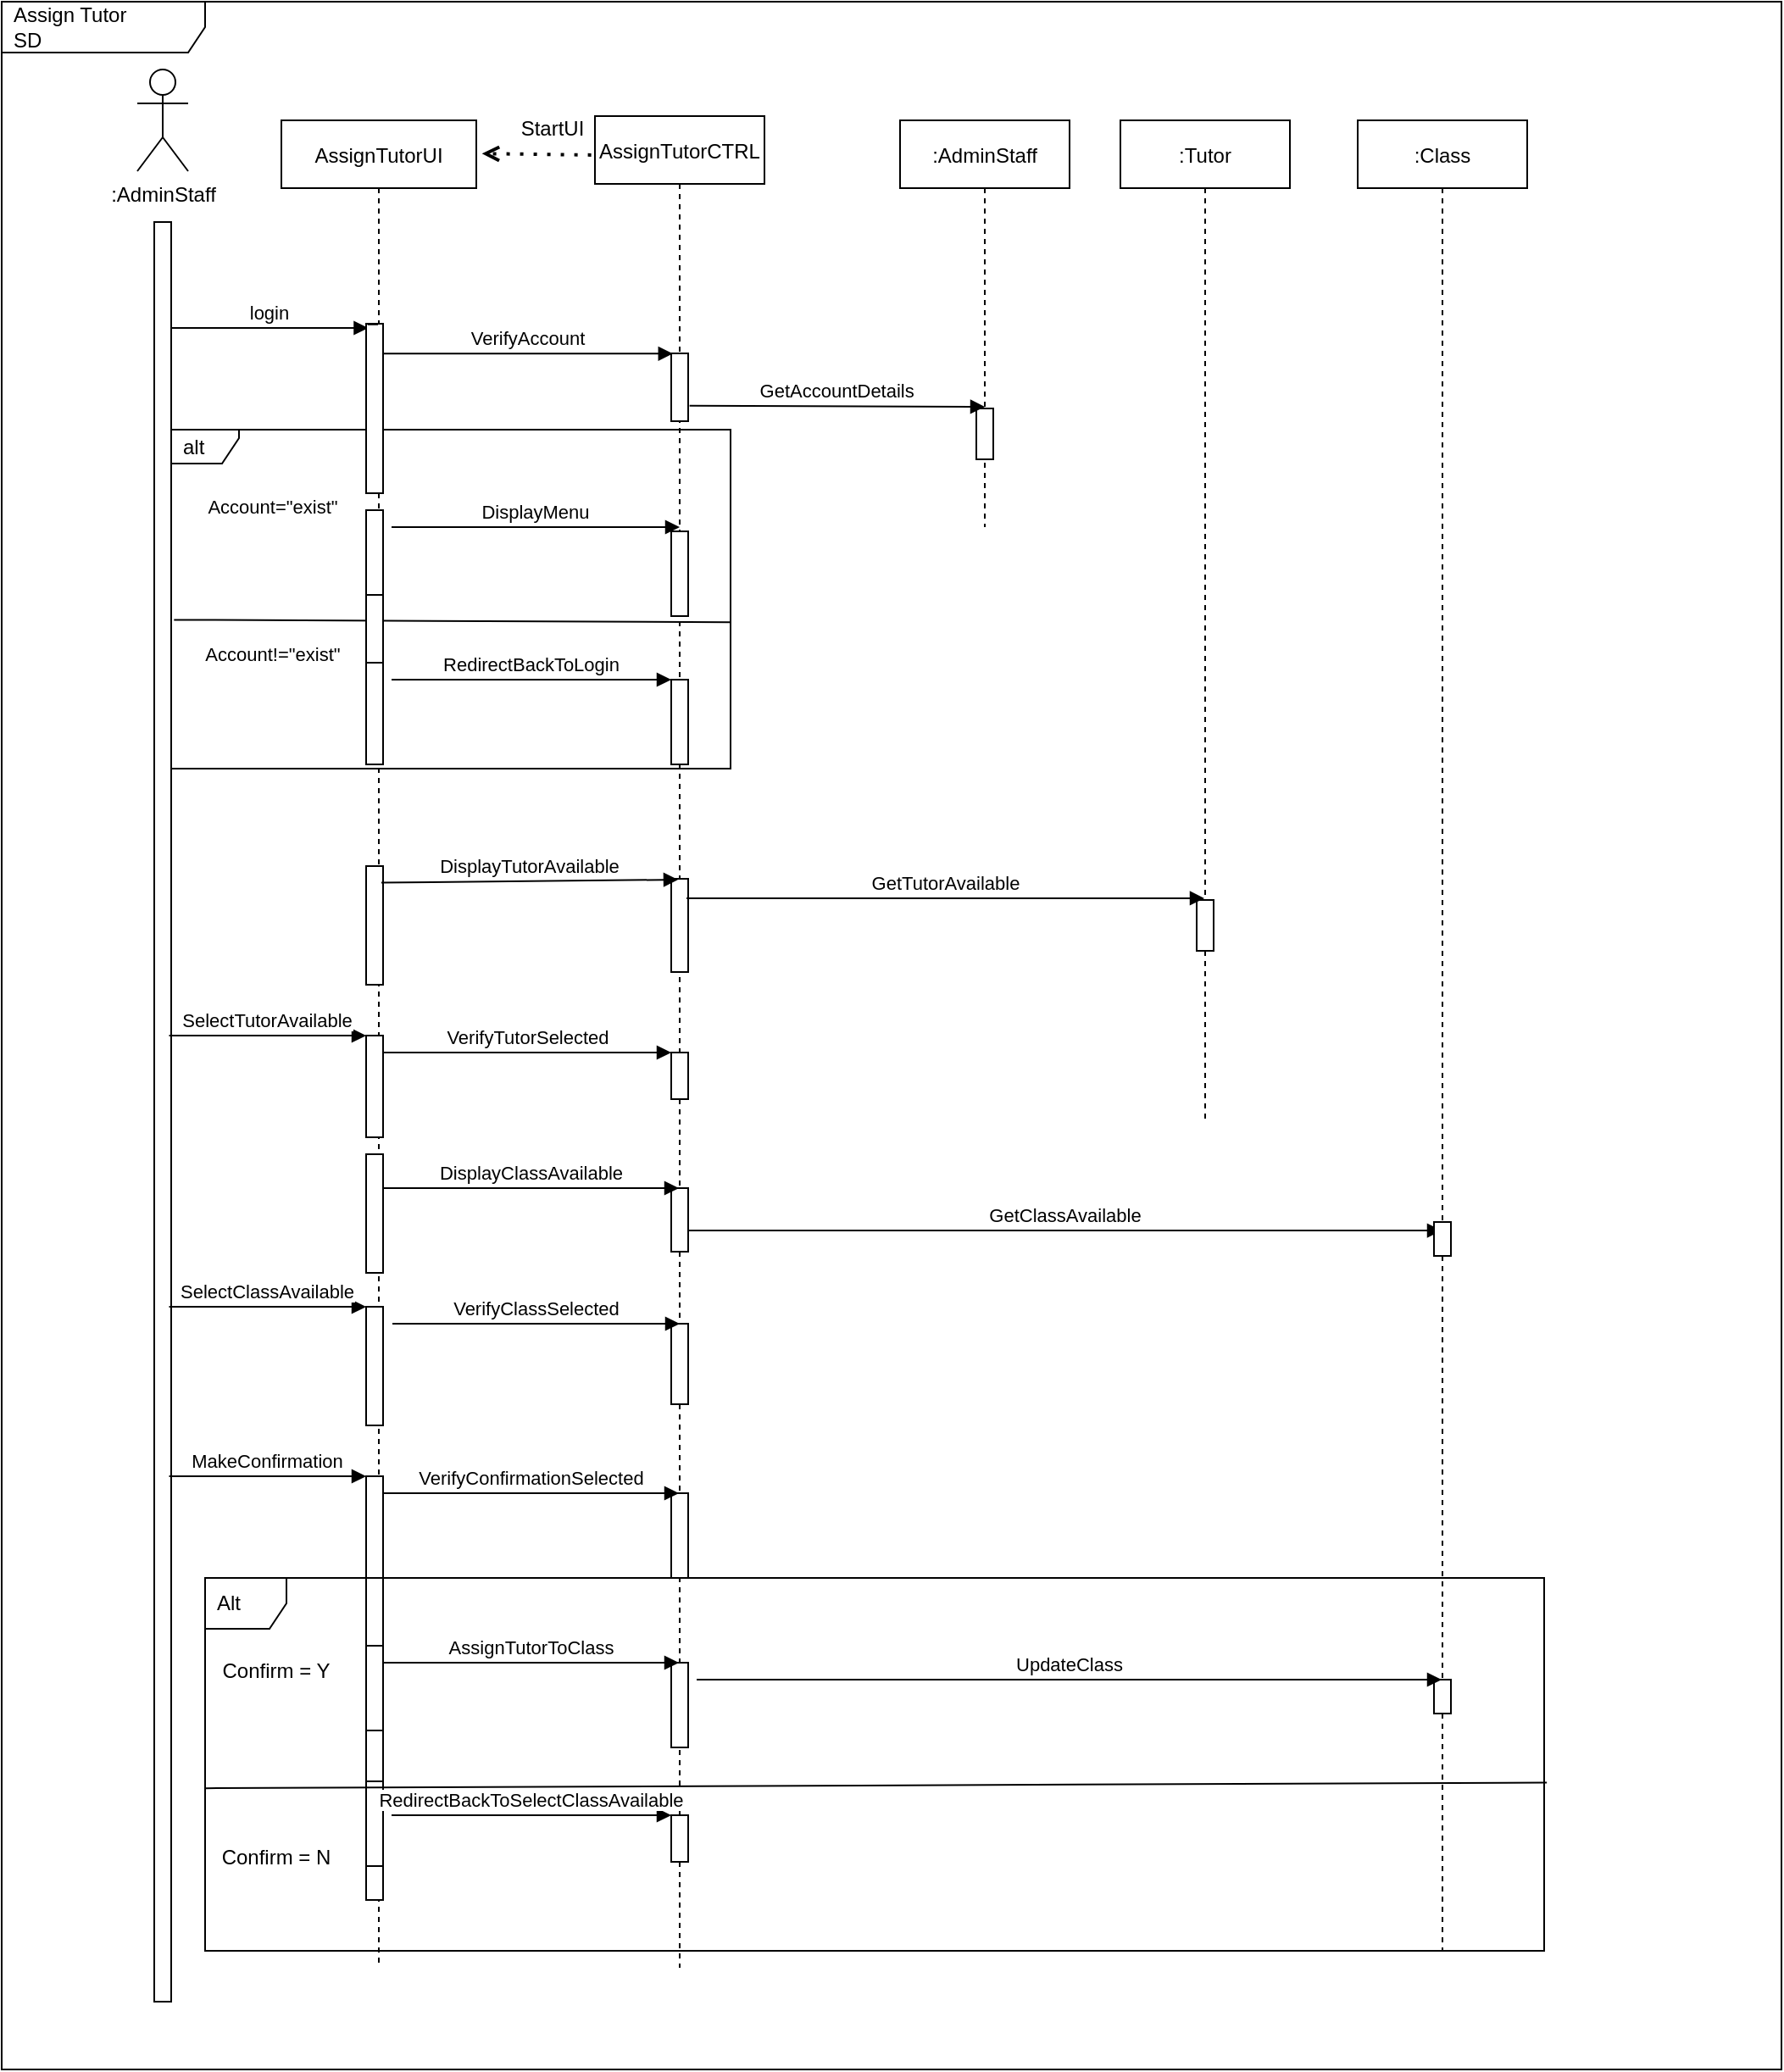 <mxfile version="20.2.8" type="github" pages="3">
  <diagram id="kgpKYQtTHZ0yAKxKKP6v" name="SequenceDiagram">
    <mxGraphModel dx="3224" dy="1089" grid="1" gridSize="10" guides="1" tooltips="1" connect="1" arrows="1" fold="1" page="1" pageScale="1" pageWidth="850" pageHeight="1100" math="0" shadow="0">
      <root>
        <mxCell id="0" />
        <mxCell id="1" parent="0" />
        <mxCell id="y0kyjFMHOqx88UKNJPtD-65" value="AssignTutorCTRL" style="shape=umlLifeline;perimeter=lifelinePerimeter;container=1;collapsible=0;recursiveResize=0;rounded=0;shadow=0;strokeWidth=1;" parent="1" vertex="1">
          <mxGeometry x="330" y="237.5" width="100" height="1092.5" as="geometry" />
        </mxCell>
        <mxCell id="y0kyjFMHOqx88UKNJPtD-66" value="" style="points=[];perimeter=orthogonalPerimeter;rounded=0;shadow=0;strokeWidth=1;" parent="y0kyjFMHOqx88UKNJPtD-65" vertex="1">
          <mxGeometry x="45" y="140" width="10" height="40" as="geometry" />
        </mxCell>
        <mxCell id="y0kyjFMHOqx88UKNJPtD-67" value="" style="points=[];perimeter=orthogonalPerimeter;rounded=0;shadow=0;strokeWidth=1;" parent="y0kyjFMHOqx88UKNJPtD-65" vertex="1">
          <mxGeometry x="45" y="245" width="10" height="50" as="geometry" />
        </mxCell>
        <mxCell id="y0kyjFMHOqx88UKNJPtD-68" value="alt" style="shape=umlFrame;whiteSpace=wrap;html=1;width=40;height=20;boundedLbl=1;verticalAlign=middle;align=left;spacingLeft=5;strokeColor=default;gradientColor=none;" parent="y0kyjFMHOqx88UKNJPtD-65" vertex="1">
          <mxGeometry x="-250" y="185" width="330" height="200" as="geometry" />
        </mxCell>
        <mxCell id="y0kyjFMHOqx88UKNJPtD-69" value="" style="endArrow=none;html=1;rounded=0;entryX=1;entryY=0.568;entryDx=0;entryDy=0;entryPerimeter=0;exitX=0.005;exitY=0.561;exitDx=0;exitDy=0;exitPerimeter=0;" parent="y0kyjFMHOqx88UKNJPtD-65" source="y0kyjFMHOqx88UKNJPtD-68" target="y0kyjFMHOqx88UKNJPtD-68" edge="1">
          <mxGeometry width="50" height="50" relative="1" as="geometry">
            <mxPoint x="185" y="205" as="sourcePoint" />
            <mxPoint x="235" y="155" as="targetPoint" />
          </mxGeometry>
        </mxCell>
        <mxCell id="y0kyjFMHOqx88UKNJPtD-70" value="" style="points=[];perimeter=orthogonalPerimeter;rounded=0;shadow=0;strokeWidth=1;" parent="y0kyjFMHOqx88UKNJPtD-65" vertex="1">
          <mxGeometry x="45" y="450" width="10" height="55" as="geometry" />
        </mxCell>
        <mxCell id="y0kyjFMHOqx88UKNJPtD-71" value="&lt;span style=&quot;font-size: 11px; background-color: rgb(255, 255, 255);&quot;&gt;Account!=&quot;exist&quot;&lt;/span&gt;" style="text;html=1;strokeColor=none;fillColor=none;align=center;verticalAlign=middle;whiteSpace=wrap;rounded=0;" parent="y0kyjFMHOqx88UKNJPtD-65" vertex="1">
          <mxGeometry x="-220" y="302.5" width="60" height="30" as="geometry" />
        </mxCell>
        <mxCell id="y0kyjFMHOqx88UKNJPtD-72" value="" style="points=[];perimeter=orthogonalPerimeter;rounded=0;shadow=0;strokeWidth=1;" parent="y0kyjFMHOqx88UKNJPtD-65" vertex="1">
          <mxGeometry x="45" y="332.5" width="10" height="50" as="geometry" />
        </mxCell>
        <mxCell id="y0kyjFMHOqx88UKNJPtD-73" value="" style="points=[];perimeter=orthogonalPerimeter;rounded=0;shadow=0;strokeWidth=1;" parent="y0kyjFMHOqx88UKNJPtD-65" vertex="1">
          <mxGeometry x="45" y="632.5" width="10" height="37.5" as="geometry" />
        </mxCell>
        <mxCell id="y0kyjFMHOqx88UKNJPtD-74" value="" style="points=[];perimeter=orthogonalPerimeter;rounded=0;shadow=0;strokeWidth=1;" parent="y0kyjFMHOqx88UKNJPtD-65" vertex="1">
          <mxGeometry x="45" y="812.5" width="10" height="50" as="geometry" />
        </mxCell>
        <mxCell id="y0kyjFMHOqx88UKNJPtD-75" value="" style="points=[];perimeter=orthogonalPerimeter;rounded=0;shadow=0;strokeWidth=1;" parent="y0kyjFMHOqx88UKNJPtD-65" vertex="1">
          <mxGeometry x="45" y="912.5" width="10" height="50" as="geometry" />
        </mxCell>
        <mxCell id="y0kyjFMHOqx88UKNJPtD-76" value="" style="points=[];perimeter=orthogonalPerimeter;rounded=0;shadow=0;strokeWidth=1;" parent="y0kyjFMHOqx88UKNJPtD-65" vertex="1">
          <mxGeometry x="45" y="1002.5" width="10" height="27.5" as="geometry" />
        </mxCell>
        <mxCell id="y0kyjFMHOqx88UKNJPtD-77" value="" style="points=[];perimeter=orthogonalPerimeter;rounded=0;shadow=0;strokeWidth=1;" parent="y0kyjFMHOqx88UKNJPtD-65" vertex="1">
          <mxGeometry x="45" y="712.5" width="10" height="47.5" as="geometry" />
        </mxCell>
        <mxCell id="y0kyjFMHOqx88UKNJPtD-78" value="VerifyClassSelected" style="verticalAlign=bottom;endArrow=block;shadow=0;strokeWidth=1;" parent="y0kyjFMHOqx88UKNJPtD-65" edge="1">
          <mxGeometry relative="1" as="geometry">
            <mxPoint x="-119.5" y="712.5" as="sourcePoint" />
            <mxPoint x="50" y="712.5" as="targetPoint" />
          </mxGeometry>
        </mxCell>
        <mxCell id="y0kyjFMHOqx88UKNJPtD-79" value="VerifyTutorSelected" style="verticalAlign=bottom;endArrow=block;shadow=0;strokeWidth=1;" parent="y0kyjFMHOqx88UKNJPtD-65" edge="1">
          <mxGeometry relative="1" as="geometry">
            <mxPoint x="-124.5" y="552.5" as="sourcePoint" />
            <mxPoint x="45" y="552.5" as="targetPoint" />
          </mxGeometry>
        </mxCell>
        <mxCell id="y0kyjFMHOqx88UKNJPtD-80" value="" style="points=[];perimeter=orthogonalPerimeter;rounded=0;shadow=0;strokeWidth=1;" parent="y0kyjFMHOqx88UKNJPtD-65" vertex="1">
          <mxGeometry x="45" y="552.5" width="10" height="27.5" as="geometry" />
        </mxCell>
        <mxCell id="y0kyjFMHOqx88UKNJPtD-81" value=":AdminStaff" style="shape=umlActor;verticalLabelPosition=bottom;verticalAlign=top;html=1;strokeColor=default;gradientColor=none;" parent="1" vertex="1">
          <mxGeometry x="60" y="210" width="30" height="60" as="geometry" />
        </mxCell>
        <mxCell id="y0kyjFMHOqx88UKNJPtD-82" value="" style="points=[];perimeter=orthogonalPerimeter;rounded=0;shadow=0;strokeWidth=1;" parent="1" vertex="1">
          <mxGeometry x="70" y="300" width="10" height="1050" as="geometry" />
        </mxCell>
        <mxCell id="y0kyjFMHOqx88UKNJPtD-83" value="login" style="verticalAlign=bottom;endArrow=block;shadow=0;strokeWidth=1;entryX=0.124;entryY=0.025;entryDx=0;entryDy=0;entryPerimeter=0;" parent="1" source="y0kyjFMHOqx88UKNJPtD-82" target="y0kyjFMHOqx88UKNJPtD-103" edge="1">
          <mxGeometry relative="1" as="geometry">
            <mxPoint x="70" y="310.0" as="sourcePoint" />
            <mxPoint x="170" y="340" as="targetPoint" />
          </mxGeometry>
        </mxCell>
        <mxCell id="y0kyjFMHOqx88UKNJPtD-84" value="AssignTutorUI" style="shape=umlLifeline;perimeter=lifelinePerimeter;container=1;collapsible=0;recursiveResize=0;rounded=0;shadow=0;strokeWidth=1;" parent="1" vertex="1">
          <mxGeometry x="145" y="240" width="115" height="1090" as="geometry" />
        </mxCell>
        <mxCell id="y0kyjFMHOqx88UKNJPtD-86" value="" style="points=[];perimeter=orthogonalPerimeter;rounded=0;shadow=0;strokeWidth=1;" parent="y0kyjFMHOqx88UKNJPtD-84" vertex="1">
          <mxGeometry x="50" y="230" width="10" height="140" as="geometry" />
        </mxCell>
        <mxCell id="y0kyjFMHOqx88UKNJPtD-87" value="" style="points=[];perimeter=orthogonalPerimeter;rounded=0;shadow=0;strokeWidth=1;" parent="y0kyjFMHOqx88UKNJPtD-84" vertex="1">
          <mxGeometry x="50" y="320" width="10" height="60" as="geometry" />
        </mxCell>
        <mxCell id="y0kyjFMHOqx88UKNJPtD-88" value="" style="points=[];perimeter=orthogonalPerimeter;rounded=0;shadow=0;strokeWidth=1;" parent="y0kyjFMHOqx88UKNJPtD-84" vertex="1">
          <mxGeometry x="50" y="230" width="10" height="50" as="geometry" />
        </mxCell>
        <mxCell id="y0kyjFMHOqx88UKNJPtD-89" value="" style="points=[];perimeter=orthogonalPerimeter;rounded=0;shadow=0;strokeWidth=1;" parent="y0kyjFMHOqx88UKNJPtD-84" vertex="1">
          <mxGeometry x="50" y="440" width="10" height="70" as="geometry" />
        </mxCell>
        <mxCell id="y0kyjFMHOqx88UKNJPtD-90" value="" style="points=[];perimeter=orthogonalPerimeter;rounded=0;shadow=0;strokeWidth=1;" parent="y0kyjFMHOqx88UKNJPtD-84" vertex="1">
          <mxGeometry x="50" y="610" width="10" height="70" as="geometry" />
        </mxCell>
        <mxCell id="y0kyjFMHOqx88UKNJPtD-92" value="SelectTutorAvailable" style="verticalAlign=bottom;endArrow=block;shadow=0;strokeWidth=1;entryX=0.124;entryY=0.025;entryDx=0;entryDy=0;entryPerimeter=0;" parent="y0kyjFMHOqx88UKNJPtD-84" edge="1">
          <mxGeometry relative="1" as="geometry">
            <mxPoint x="-66.24" y="540" as="sourcePoint" />
            <mxPoint x="50" y="540" as="targetPoint" />
          </mxGeometry>
        </mxCell>
        <mxCell id="y0kyjFMHOqx88UKNJPtD-93" value="" style="points=[];perimeter=orthogonalPerimeter;rounded=0;shadow=0;strokeWidth=1;" parent="y0kyjFMHOqx88UKNJPtD-84" vertex="1">
          <mxGeometry x="50" y="540" width="10" height="60" as="geometry" />
        </mxCell>
        <mxCell id="y0kyjFMHOqx88UKNJPtD-94" value="SelectClassAvailable" style="verticalAlign=bottom;endArrow=block;shadow=0;strokeWidth=1;entryX=0.124;entryY=0.025;entryDx=0;entryDy=0;entryPerimeter=0;" parent="y0kyjFMHOqx88UKNJPtD-84" edge="1">
          <mxGeometry relative="1" as="geometry">
            <mxPoint x="-66.24" y="700" as="sourcePoint" />
            <mxPoint x="50" y="700" as="targetPoint" />
          </mxGeometry>
        </mxCell>
        <mxCell id="y0kyjFMHOqx88UKNJPtD-95" value="MakeConfirmation" style="verticalAlign=bottom;endArrow=block;shadow=0;strokeWidth=1;entryX=0.124;entryY=0.025;entryDx=0;entryDy=0;entryPerimeter=0;" parent="y0kyjFMHOqx88UKNJPtD-84" edge="1">
          <mxGeometry relative="1" as="geometry">
            <mxPoint x="-66.24" y="800" as="sourcePoint" />
            <mxPoint x="50" y="800" as="targetPoint" />
          </mxGeometry>
        </mxCell>
        <mxCell id="y0kyjFMHOqx88UKNJPtD-96" value="" style="points=[];perimeter=orthogonalPerimeter;rounded=0;shadow=0;strokeWidth=1;" parent="y0kyjFMHOqx88UKNJPtD-84" vertex="1">
          <mxGeometry x="50" y="800" width="10" height="250" as="geometry" />
        </mxCell>
        <mxCell id="y0kyjFMHOqx88UKNJPtD-97" value="" style="points=[];perimeter=orthogonalPerimeter;rounded=0;shadow=0;strokeWidth=1;" parent="y0kyjFMHOqx88UKNJPtD-84" vertex="1">
          <mxGeometry x="50" y="980" width="10" height="50" as="geometry" />
        </mxCell>
        <mxCell id="y0kyjFMHOqx88UKNJPtD-98" value="" style="points=[];perimeter=orthogonalPerimeter;rounded=0;shadow=0;strokeWidth=1;" parent="y0kyjFMHOqx88UKNJPtD-84" vertex="1">
          <mxGeometry x="50" y="900" width="10" height="50" as="geometry" />
        </mxCell>
        <mxCell id="y0kyjFMHOqx88UKNJPtD-99" value="Confirm = N" style="text;html=1;strokeColor=none;fillColor=none;align=center;verticalAlign=middle;whiteSpace=wrap;rounded=0;" parent="y0kyjFMHOqx88UKNJPtD-84" vertex="1">
          <mxGeometry x="-42.62" y="1010" width="80" height="30" as="geometry" />
        </mxCell>
        <mxCell id="y0kyjFMHOqx88UKNJPtD-102" value="VerifyAccount" style="verticalAlign=bottom;endArrow=block;shadow=0;strokeWidth=1;entryX=0.09;entryY=0.004;entryDx=0;entryDy=0;entryPerimeter=0;startArrow=none;" parent="1" source="y0kyjFMHOqx88UKNJPtD-103" target="y0kyjFMHOqx88UKNJPtD-66" edge="1">
          <mxGeometry relative="1" as="geometry">
            <mxPoint x="286.3" y="360" as="sourcePoint" />
            <mxPoint x="410" y="360" as="targetPoint" />
          </mxGeometry>
        </mxCell>
        <mxCell id="y0kyjFMHOqx88UKNJPtD-103" value="" style="points=[];perimeter=orthogonalPerimeter;rounded=0;shadow=0;strokeWidth=1;" parent="1" vertex="1">
          <mxGeometry x="195" y="360" width="10" height="100" as="geometry" />
        </mxCell>
        <mxCell id="y0kyjFMHOqx88UKNJPtD-104" value="" style="verticalAlign=bottom;endArrow=none;shadow=0;strokeWidth=1;entryX=0.09;entryY=0.004;entryDx=0;entryDy=0;entryPerimeter=0;" parent="1" source="y0kyjFMHOqx88UKNJPtD-84" target="y0kyjFMHOqx88UKNJPtD-103" edge="1">
          <mxGeometry relative="1" as="geometry">
            <mxPoint x="199.81" y="380.96" as="sourcePoint" />
            <mxPoint x="325.9" y="380.96" as="targetPoint" />
          </mxGeometry>
        </mxCell>
        <mxCell id="y0kyjFMHOqx88UKNJPtD-105" value="Assign Tutor&lt;br&gt;SD" style="shape=umlFrame;whiteSpace=wrap;html=1;width=120;height=30;boundedLbl=1;verticalAlign=middle;align=left;spacingLeft=5;" parent="1" vertex="1">
          <mxGeometry x="-20" y="170" width="1050" height="1220" as="geometry" />
        </mxCell>
        <mxCell id="y0kyjFMHOqx88UKNJPtD-106" value="" style="endArrow=open;dashed=1;html=1;dashPattern=1 3;strokeWidth=2;rounded=0;endFill=0;exitX=-0.022;exitY=0.021;exitDx=0;exitDy=0;exitPerimeter=0;entryX=1.029;entryY=0.018;entryDx=0;entryDy=0;entryPerimeter=0;" parent="1" source="y0kyjFMHOqx88UKNJPtD-65" target="y0kyjFMHOqx88UKNJPtD-84" edge="1">
          <mxGeometry width="50" height="50" relative="1" as="geometry">
            <mxPoint x="310" y="250" as="sourcePoint" />
            <mxPoint x="360" y="200" as="targetPoint" />
          </mxGeometry>
        </mxCell>
        <mxCell id="y0kyjFMHOqx88UKNJPtD-107" value="StartUI" style="text;html=1;strokeColor=none;fillColor=none;align=center;verticalAlign=middle;whiteSpace=wrap;rounded=0;" parent="1" vertex="1">
          <mxGeometry x="250" y="240" width="110" height="10" as="geometry" />
        </mxCell>
        <mxCell id="y0kyjFMHOqx88UKNJPtD-108" value=":AdminStaff" style="shape=umlLifeline;perimeter=lifelinePerimeter;container=1;collapsible=0;recursiveResize=0;rounded=0;shadow=0;strokeWidth=1;" parent="1" vertex="1">
          <mxGeometry x="510" y="240" width="100" height="240" as="geometry" />
        </mxCell>
        <mxCell id="y0kyjFMHOqx88UKNJPtD-109" value="" style="points=[];perimeter=orthogonalPerimeter;rounded=0;shadow=0;strokeWidth=1;" parent="y0kyjFMHOqx88UKNJPtD-108" vertex="1">
          <mxGeometry x="45" y="170" width="10" height="30" as="geometry" />
        </mxCell>
        <mxCell id="y0kyjFMHOqx88UKNJPtD-110" value="GetAccountDetails" style="verticalAlign=bottom;endArrow=block;shadow=0;strokeWidth=1;startArrow=none;exitX=1.083;exitY=0.771;exitDx=0;exitDy=0;exitPerimeter=0;" parent="y0kyjFMHOqx88UKNJPtD-108" source="y0kyjFMHOqx88UKNJPtD-66" edge="1">
          <mxGeometry relative="1" as="geometry">
            <mxPoint x="-120" y="169" as="sourcePoint" />
            <mxPoint x="50" y="169" as="targetPoint" />
          </mxGeometry>
        </mxCell>
        <mxCell id="y0kyjFMHOqx88UKNJPtD-111" value="DisplayMenu" style="verticalAlign=bottom;endArrow=block;shadow=0;strokeWidth=1;" parent="1" edge="1">
          <mxGeometry relative="1" as="geometry">
            <mxPoint x="210" y="480" as="sourcePoint" />
            <mxPoint x="380" y="480" as="targetPoint" />
          </mxGeometry>
        </mxCell>
        <mxCell id="y0kyjFMHOqx88UKNJPtD-113" value="DisplayTutorAvailable" style="verticalAlign=bottom;endArrow=block;shadow=0;strokeWidth=1;entryX=0.4;entryY=0.009;entryDx=0;entryDy=0;entryPerimeter=0;exitX=0.9;exitY=0.14;exitDx=0;exitDy=0;exitPerimeter=0;" parent="1" source="y0kyjFMHOqx88UKNJPtD-89" target="y0kyjFMHOqx88UKNJPtD-70" edge="1">
          <mxGeometry relative="1" as="geometry">
            <mxPoint x="205.0" y="694.58" as="sourcePoint" />
            <mxPoint x="321.24" y="694.58" as="targetPoint" />
          </mxGeometry>
        </mxCell>
        <mxCell id="y0kyjFMHOqx88UKNJPtD-114" value=":Tutor" style="shape=umlLifeline;perimeter=lifelinePerimeter;container=1;collapsible=0;recursiveResize=0;rounded=0;shadow=0;strokeWidth=1;" parent="1" vertex="1">
          <mxGeometry x="640" y="240" width="100" height="590" as="geometry" />
        </mxCell>
        <mxCell id="y0kyjFMHOqx88UKNJPtD-115" value="" style="points=[];perimeter=orthogonalPerimeter;rounded=0;shadow=0;strokeWidth=1;" parent="y0kyjFMHOqx88UKNJPtD-114" vertex="1">
          <mxGeometry x="45" y="460" width="10" height="30" as="geometry" />
        </mxCell>
        <mxCell id="y0kyjFMHOqx88UKNJPtD-116" value="GetTutorAvailable" style="verticalAlign=bottom;endArrow=block;shadow=0;strokeWidth=1;exitX=0.9;exitY=0.209;exitDx=0;exitDy=0;exitPerimeter=0;" parent="1" source="y0kyjFMHOqx88UKNJPtD-70" target="y0kyjFMHOqx88UKNJPtD-114" edge="1">
          <mxGeometry relative="1" as="geometry">
            <mxPoint x="390" y="700" as="sourcePoint" />
            <mxPoint x="565" y="700.995" as="targetPoint" />
          </mxGeometry>
        </mxCell>
        <mxCell id="y0kyjFMHOqx88UKNJPtD-117" value="DisplayClassAvailable" style="verticalAlign=bottom;endArrow=block;shadow=0;strokeWidth=1;" parent="1" edge="1">
          <mxGeometry relative="1" as="geometry">
            <mxPoint x="205.0" y="870" as="sourcePoint" />
            <mxPoint x="379.5" y="870" as="targetPoint" />
          </mxGeometry>
        </mxCell>
        <mxCell id="y0kyjFMHOqx88UKNJPtD-118" value="GetClassAvailable" style="verticalAlign=bottom;endArrow=block;shadow=0;strokeWidth=1;exitX=1;exitY=0.667;exitDx=0;exitDy=0;exitPerimeter=0;" parent="1" source="y0kyjFMHOqx88UKNJPtD-73" target="y0kyjFMHOqx88UKNJPtD-123" edge="1">
          <mxGeometry relative="1" as="geometry">
            <mxPoint x="390" y="890" as="sourcePoint" />
            <mxPoint x="689.5" y="890" as="targetPoint" />
          </mxGeometry>
        </mxCell>
        <mxCell id="y0kyjFMHOqx88UKNJPtD-119" value="" style="points=[];perimeter=orthogonalPerimeter;rounded=0;shadow=0;strokeWidth=1;" parent="1" vertex="1">
          <mxGeometry x="195" y="940" width="10" height="70" as="geometry" />
        </mxCell>
        <mxCell id="y0kyjFMHOqx88UKNJPtD-120" value="VerifyConfirmationSelected" style="verticalAlign=bottom;endArrow=block;shadow=0;strokeWidth=1;" parent="1" target="y0kyjFMHOqx88UKNJPtD-65" edge="1">
          <mxGeometry relative="1" as="geometry">
            <mxPoint x="205.0" y="1050" as="sourcePoint" />
            <mxPoint x="321.24" y="1050" as="targetPoint" />
          </mxGeometry>
        </mxCell>
        <mxCell id="y0kyjFMHOqx88UKNJPtD-121" value="AssignTutorToClass" style="verticalAlign=bottom;endArrow=block;shadow=0;strokeWidth=1;" parent="1" edge="1">
          <mxGeometry relative="1" as="geometry">
            <mxPoint x="205" y="1150" as="sourcePoint" />
            <mxPoint x="379.5" y="1150" as="targetPoint" />
          </mxGeometry>
        </mxCell>
        <mxCell id="y0kyjFMHOqx88UKNJPtD-122" value="Confirm = Y" style="text;html=1;strokeColor=none;fillColor=none;align=center;verticalAlign=middle;whiteSpace=wrap;rounded=0;" parent="1" vertex="1">
          <mxGeometry x="102.38" y="1140" width="80" height="30" as="geometry" />
        </mxCell>
        <mxCell id="y0kyjFMHOqx88UKNJPtD-123" value=":Class" style="shape=umlLifeline;perimeter=lifelinePerimeter;container=1;collapsible=0;recursiveResize=0;rounded=0;shadow=0;strokeWidth=1;" parent="1" vertex="1">
          <mxGeometry x="780" y="240" width="100" height="1080" as="geometry" />
        </mxCell>
        <mxCell id="y0kyjFMHOqx88UKNJPtD-124" value="" style="points=[];perimeter=orthogonalPerimeter;rounded=0;shadow=0;strokeWidth=1;" parent="y0kyjFMHOqx88UKNJPtD-123" vertex="1">
          <mxGeometry x="45" y="920" width="10" height="20" as="geometry" />
        </mxCell>
        <mxCell id="y0kyjFMHOqx88UKNJPtD-125" value="" style="points=[];perimeter=orthogonalPerimeter;rounded=0;shadow=0;strokeWidth=1;" parent="y0kyjFMHOqx88UKNJPtD-123" vertex="1">
          <mxGeometry x="45" y="650" width="10" height="20" as="geometry" />
        </mxCell>
        <mxCell id="y0kyjFMHOqx88UKNJPtD-126" value="UpdateClass" style="verticalAlign=bottom;endArrow=block;shadow=0;strokeWidth=1;" parent="1" target="y0kyjFMHOqx88UKNJPtD-123" edge="1">
          <mxGeometry relative="1" as="geometry">
            <mxPoint x="390" y="1160" as="sourcePoint" />
            <mxPoint x="689.5" y="1160" as="targetPoint" />
          </mxGeometry>
        </mxCell>
        <mxCell id="y0kyjFMHOqx88UKNJPtD-127" value="RedirectBackToLogin" style="verticalAlign=bottom;endArrow=block;shadow=0;strokeWidth=1;" parent="1" target="y0kyjFMHOqx88UKNJPtD-72" edge="1">
          <mxGeometry relative="1" as="geometry">
            <mxPoint x="210" y="570" as="sourcePoint" />
            <mxPoint x="315" y="571.68" as="targetPoint" />
          </mxGeometry>
        </mxCell>
        <mxCell id="y0kyjFMHOqx88UKNJPtD-128" value="RedirectBackToSelectClassAvailable" style="verticalAlign=bottom;endArrow=block;shadow=0;strokeWidth=1;" parent="1" edge="1">
          <mxGeometry relative="1" as="geometry">
            <mxPoint x="210" y="1240" as="sourcePoint" />
            <mxPoint x="375" y="1240" as="targetPoint" />
          </mxGeometry>
        </mxCell>
        <mxCell id="y0kyjFMHOqx88UKNJPtD-101" value="" style="endArrow=none;html=1;rounded=0;entryX=1.002;entryY=0.549;entryDx=0;entryDy=0;entryPerimeter=0;exitX=0;exitY=0.564;exitDx=0;exitDy=0;exitPerimeter=0;" parent="1" edge="1">
          <mxGeometry width="50" height="50" relative="1" as="geometry">
            <mxPoint x="100" y="1224.08" as="sourcePoint" />
            <mxPoint x="891.58" y="1220.78" as="targetPoint" />
            <Array as="points" />
          </mxGeometry>
        </mxCell>
        <mxCell id="q-CyUbQ20Yw0bCrDSlU9-1" value="&lt;span style=&quot;font-size: 11px; background-color: rgb(255, 255, 255);&quot;&gt;Account=&quot;exist&quot;&lt;/span&gt;" style="text;html=1;strokeColor=none;fillColor=none;align=center;verticalAlign=middle;whiteSpace=wrap;rounded=0;" parent="1" vertex="1">
          <mxGeometry x="110" y="452.5" width="60" height="30" as="geometry" />
        </mxCell>
        <mxCell id="fE23ughY9K3kOhC6Qzxj-1" value="Alt" style="shape=umlFrame;whiteSpace=wrap;html=1;width=48;height=30;boundedLbl=1;verticalAlign=middle;align=left;spacingLeft=5;" parent="1" vertex="1">
          <mxGeometry x="100" y="1100" width="790" height="220" as="geometry" />
        </mxCell>
      </root>
    </mxGraphModel>
  </diagram>
  <diagram id="1oKIjDPoIlXQhYS9PexN" name="CollaborationDiagram">
    <mxGraphModel dx="1662" dy="1862" grid="1" gridSize="10" guides="1" tooltips="1" connect="1" arrows="1" fold="1" page="1" pageScale="1" pageWidth="850" pageHeight="1100" math="0" shadow="0">
      <root>
        <mxCell id="0" />
        <mxCell id="1" parent="0" />
        <mxCell id="pH94Z6AD2C6HREFzQDE0-65" value="AdminStaff" style="shape=umlActor;verticalLabelPosition=bottom;verticalAlign=top;html=1;outlineConnect=0;" parent="1" vertex="1">
          <mxGeometry x="100" y="120" width="30" height="60" as="geometry" />
        </mxCell>
        <mxCell id="pH94Z6AD2C6HREFzQDE0-66" value=":AssignTutorUI" style="rounded=0;whiteSpace=wrap;html=1;" parent="1" vertex="1">
          <mxGeometry x="305" y="140" width="120" height="60" as="geometry" />
        </mxCell>
        <mxCell id="pH94Z6AD2C6HREFzQDE0-67" value=":AssignTutorCTRL" style="rounded=0;whiteSpace=wrap;html=1;" parent="1" vertex="1">
          <mxGeometry x="580" y="140" width="120" height="60" as="geometry" />
        </mxCell>
        <mxCell id="pH94Z6AD2C6HREFzQDE0-68" value="" style="endArrow=none;html=1;rounded=0;" parent="1" edge="1">
          <mxGeometry width="50" height="50" relative="1" as="geometry">
            <mxPoint x="150.0" y="165" as="sourcePoint" />
            <mxPoint x="290.0" y="165" as="targetPoint" />
          </mxGeometry>
        </mxCell>
        <mxCell id="pH94Z6AD2C6HREFzQDE0-69" value="" style="endArrow=none;html=1;rounded=0;" parent="1" edge="1">
          <mxGeometry width="50" height="50" relative="1" as="geometry">
            <mxPoint x="430.0" y="169.58" as="sourcePoint" />
            <mxPoint x="570" y="169.58" as="targetPoint" />
          </mxGeometry>
        </mxCell>
        <mxCell id="pH94Z6AD2C6HREFzQDE0-70" value="" style="endArrow=classic;html=1;rounded=0;" parent="1" edge="1">
          <mxGeometry width="50" height="50" relative="1" as="geometry">
            <mxPoint x="150.0" y="149.58" as="sourcePoint" />
            <mxPoint x="290.0" y="150" as="targetPoint" />
          </mxGeometry>
        </mxCell>
        <mxCell id="pH94Z6AD2C6HREFzQDE0-71" value="" style="endArrow=classic;html=1;rounded=0;" parent="1" edge="1">
          <mxGeometry width="50" height="50" relative="1" as="geometry">
            <mxPoint x="430.0" y="159.58" as="sourcePoint" />
            <mxPoint x="570" y="160" as="targetPoint" />
          </mxGeometry>
        </mxCell>
        <mxCell id="pH94Z6AD2C6HREFzQDE0-72" value="1. StartUI" style="text;html=1;strokeColor=none;fillColor=none;align=center;verticalAlign=middle;whiteSpace=wrap;rounded=0;" parent="1" vertex="1">
          <mxGeometry x="470" y="180" width="60" height="30" as="geometry" />
        </mxCell>
        <mxCell id="pH94Z6AD2C6HREFzQDE0-73" value="" style="endArrow=classic;html=1;rounded=0;" parent="1" edge="1">
          <mxGeometry width="50" height="50" relative="1" as="geometry">
            <mxPoint x="570" y="180" as="sourcePoint" />
            <mxPoint x="435.0" y="180" as="targetPoint" />
          </mxGeometry>
        </mxCell>
        <mxCell id="pH94Z6AD2C6HREFzQDE0-74" value=":AdminStaff" style="rounded=0;whiteSpace=wrap;html=1;" parent="1" vertex="1">
          <mxGeometry x="430" y="340" width="120" height="60" as="geometry" />
        </mxCell>
        <mxCell id="pH94Z6AD2C6HREFzQDE0-75" value="" style="endArrow=none;html=1;rounded=0;entryX=0.083;entryY=1;entryDx=0;entryDy=0;entryPerimeter=0;" parent="1" source="pH94Z6AD2C6HREFzQDE0-74" target="pH94Z6AD2C6HREFzQDE0-67" edge="1">
          <mxGeometry width="50" height="50" relative="1" as="geometry">
            <mxPoint x="500" y="320" as="sourcePoint" />
            <mxPoint x="580" y="220.0" as="targetPoint" />
          </mxGeometry>
        </mxCell>
        <mxCell id="pH94Z6AD2C6HREFzQDE0-76" value="" style="endArrow=classic;html=1;rounded=0;" parent="1" edge="1">
          <mxGeometry width="50" height="50" relative="1" as="geometry">
            <mxPoint x="567.5" y="220" as="sourcePoint" />
            <mxPoint x="500" y="320" as="targetPoint" />
          </mxGeometry>
        </mxCell>
        <mxCell id="pH94Z6AD2C6HREFzQDE0-77" value="4. &lt;span style=&quot;font-size: 11px; background-color: rgb(255, 255, 255);&quot;&gt;GetAccountDetails&lt;/span&gt;" style="text;html=1;strokeColor=none;fillColor=none;align=center;verticalAlign=middle;whiteSpace=wrap;rounded=0;" parent="1" vertex="1">
          <mxGeometry x="400" y="250" width="110" height="30" as="geometry" />
        </mxCell>
        <mxCell id="pH94Z6AD2C6HREFzQDE0-78" value="&lt;span style=&quot;&quot;&gt;:Tutor&lt;/span&gt;" style="rounded=0;whiteSpace=wrap;html=1;" parent="1" vertex="1">
          <mxGeometry x="600" y="350" width="120" height="60" as="geometry" />
        </mxCell>
        <mxCell id="pH94Z6AD2C6HREFzQDE0-79" value="" style="endArrow=none;html=1;rounded=0;exitX=0.593;exitY=0.019;exitDx=0;exitDy=0;exitPerimeter=0;" parent="1" source="pH94Z6AD2C6HREFzQDE0-78" edge="1">
          <mxGeometry width="50" height="50" relative="1" as="geometry">
            <mxPoint x="600" y="320" as="sourcePoint" />
            <mxPoint x="672" y="200" as="targetPoint" />
          </mxGeometry>
        </mxCell>
        <mxCell id="pH94Z6AD2C6HREFzQDE0-80" value="" style="endArrow=classic;html=1;rounded=0;" parent="1" edge="1">
          <mxGeometry width="50" height="50" relative="1" as="geometry">
            <mxPoint x="657.5" y="220" as="sourcePoint" />
            <mxPoint x="658" y="330" as="targetPoint" />
          </mxGeometry>
        </mxCell>
        <mxCell id="pH94Z6AD2C6HREFzQDE0-81" value="8.&amp;nbsp;&lt;span style=&quot;font-size: 11px; background-color: rgb(255, 255, 255);&quot;&gt;GetTutorAvailable&lt;/span&gt;" style="text;html=1;strokeColor=none;fillColor=none;align=center;verticalAlign=middle;whiteSpace=wrap;rounded=0;" parent="1" vertex="1">
          <mxGeometry x="550" y="260" width="110" height="30" as="geometry" />
        </mxCell>
        <mxCell id="pH94Z6AD2C6HREFzQDE0-82" value="&lt;br&gt;18.&amp;nbsp;&lt;span style=&quot;font-size: 11px; text-align: center; background-color: rgb(255, 255, 255);&quot;&gt;UpdateClass&lt;br&gt;&lt;/span&gt;12.&amp;nbsp;&lt;span style=&quot;font-size: 11px; background-color: rgb(255, 255, 255);&quot;&gt;GetClassAvailable&lt;/span&gt;" style="text;html=1;strokeColor=none;fillColor=none;align=left;verticalAlign=middle;whiteSpace=wrap;rounded=0;" parent="1" vertex="1">
          <mxGeometry x="720" y="120" width="110" height="30" as="geometry" />
        </mxCell>
        <mxCell id="pH94Z6AD2C6HREFzQDE0-83" value="&lt;span style=&quot;text-align: center;&quot;&gt;15.&amp;nbsp;&lt;/span&gt;&lt;span style=&quot;font-size: 11px; text-align: center; background-color: rgb(255, 255, 255);&quot;&gt;MakeConfirmation&lt;br&gt;&lt;/span&gt;&lt;span style=&quot;text-align: center;&quot;&gt;13. SelectClassAvailable&lt;br&gt;&lt;/span&gt;&lt;span style=&quot;text-align: center;&quot;&gt;9.&amp;nbsp; &amp;nbsp;&lt;/span&gt;&lt;span style=&quot;text-align: center; font-size: 11px; background-color: rgb(255, 255, 255);&quot;&gt;SelectTutorAvailable&lt;/span&gt;&lt;br style=&quot;text-align: center;&quot;&gt;&lt;span style=&quot;text-align: center;&quot;&gt;2.&amp;nbsp; &amp;nbsp;login&lt;/span&gt;" style="text;html=1;strokeColor=none;fillColor=none;align=left;verticalAlign=middle;whiteSpace=wrap;rounded=0;" parent="1" vertex="1">
          <mxGeometry x="160" y="50" width="200" height="90" as="geometry" />
        </mxCell>
        <mxCell id="pH94Z6AD2C6HREFzQDE0-84" value="&lt;span style=&quot;text-align: center;&quot;&gt;&lt;br&gt;19. [Confirm=N]&amp;nbsp;&lt;/span&gt;&lt;span style=&quot;font-size: 11px; text-align: center; background-color: rgb(255, 255, 255);&quot;&gt;RedirectBackToSelectClassAvailable&lt;/span&gt;&lt;span style=&quot;text-align: center;&quot;&gt;&lt;br&gt;17.&amp;nbsp;&lt;/span&gt;&lt;span style=&quot;font-size: 11px; text-align: center; background-color: rgb(255, 255, 255);&quot;&gt;[Confirm=Y]&amp;nbsp;&lt;/span&gt;&lt;span style=&quot;font-size: 11px; text-align: center; background-color: rgb(255, 255, 255);&quot;&gt;AssignTutorToClass&lt;/span&gt;&lt;span style=&quot;text-align: center;&quot;&gt;&lt;br&gt;16.&amp;nbsp;&lt;/span&gt;&lt;span style=&quot;font-size: 11px; text-align: center; background-color: rgb(255, 255, 255);&quot;&gt;VerifyConfirmationSelected&lt;br&gt;&lt;/span&gt;&lt;span style=&quot;text-align: center;&quot;&gt;14. VerifyClassSelected&lt;br&gt;&lt;/span&gt;&lt;span style=&quot;text-align: center;&quot;&gt;11.&amp;nbsp;&lt;/span&gt;&lt;span style=&quot;text-align: center; font-size: 11px; background-color: rgb(255, 255, 255);&quot;&gt;DisplayClassAvailable&lt;/span&gt;&lt;span style=&quot;text-align: center;&quot;&gt;&lt;br&gt;10.&amp;nbsp;&lt;/span&gt;&lt;span style=&quot;text-align: center; font-size: 11px; background-color: rgb(255, 255, 255);&quot;&gt;VerifyTutorSelected&lt;/span&gt;&lt;span style=&quot;text-align: center;&quot;&gt;&lt;br&gt;&lt;/span&gt;&lt;span style=&quot;text-align: center;&quot;&gt;7.&amp;nbsp;&lt;/span&gt;&lt;span style=&quot;font-size: 11px; text-align: center; background-color: rgb(255, 255, 255);&quot;&gt;DisplayTutorAvailable&lt;/span&gt;&lt;span style=&quot;text-align: center;&quot;&gt;&lt;br&gt;&lt;/span&gt;&lt;span style=&quot;text-align: center;&quot;&gt;6. [&lt;/span&gt;&lt;span style=&quot;text-align: center; font-size: 11px; background-color: rgb(255, 255, 255);&quot;&gt;Account!=&quot;exist&quot;]&amp;nbsp;&amp;nbsp;&lt;/span&gt;&lt;span style=&quot;font-size: 11px; text-align: center; background-color: rgb(255, 255, 255);&quot;&gt;RedirectBackToLogin&lt;br&gt;&lt;/span&gt;&lt;span style=&quot;text-align: center;&quot;&gt;5. [&lt;/span&gt;&lt;span style=&quot;text-align: center; font-size: 11px; background-color: rgb(255, 255, 255);&quot;&gt;Account=&quot;exist&quot;]&amp;nbsp;&amp;nbsp;&lt;/span&gt;&lt;span style=&quot;text-align: center; font-size: 11px; background-color: rgb(255, 255, 255);&quot;&gt;DisplayMenu&lt;br&gt;&lt;/span&gt;&lt;span style=&quot;text-align: center;&quot;&gt;3.&amp;nbsp;&lt;/span&gt;&lt;span style=&quot;text-align: center; font-size: 11px; background-color: rgb(255, 255, 255);&quot;&gt;VerifyAccount&lt;/span&gt;" style="text;html=1;strokeColor=none;fillColor=none;align=left;verticalAlign=middle;whiteSpace=wrap;rounded=0;" parent="1" vertex="1">
          <mxGeometry x="440" y="-40" width="280" height="190" as="geometry" />
        </mxCell>
        <mxCell id="pH94Z6AD2C6HREFzQDE0-85" value="&lt;span style=&quot;&quot;&gt;:Tutor&lt;/span&gt;" style="rounded=0;whiteSpace=wrap;html=1;" parent="1" vertex="1">
          <mxGeometry x="860" y="140" width="120" height="60" as="geometry" />
        </mxCell>
        <mxCell id="pH94Z6AD2C6HREFzQDE0-86" value="" style="endArrow=none;html=1;rounded=0;exitX=0;exitY=0.5;exitDx=0;exitDy=0;" parent="1" source="pH94Z6AD2C6HREFzQDE0-85" edge="1">
          <mxGeometry width="50" height="50" relative="1" as="geometry">
            <mxPoint x="700.0" y="321.14" as="sourcePoint" />
            <mxPoint x="700.84" y="170" as="targetPoint" />
          </mxGeometry>
        </mxCell>
        <mxCell id="pH94Z6AD2C6HREFzQDE0-87" value="" style="endArrow=classic;html=1;rounded=0;" parent="1" edge="1">
          <mxGeometry width="50" height="50" relative="1" as="geometry">
            <mxPoint x="710" y="160" as="sourcePoint" />
            <mxPoint x="850" y="160" as="targetPoint" />
          </mxGeometry>
        </mxCell>
        <mxCell id="pH94Z6AD2C6HREFzQDE0-88" value="Assign Tutor Collaboration" style="shape=umlFrame;whiteSpace=wrap;html=1;labelBackgroundColor=#FFFFFF;width=125;height=52;" parent="1" vertex="1">
          <mxGeometry x="60" y="-50" width="970" height="490" as="geometry" />
        </mxCell>
      </root>
    </mxGraphModel>
  </diagram>
  <diagram id="1kmcaMuejHiHXD9klW1m" name="State Diagram">
    <mxGraphModel dx="1662" dy="762" grid="1" gridSize="10" guides="1" tooltips="1" connect="1" arrows="1" fold="1" page="1" pageScale="1" pageWidth="827" pageHeight="1169" math="0" shadow="0">
      <root>
        <mxCell id="0" />
        <mxCell id="1" parent="0" />
        <mxCell id="qwBIC7JUT65c7TmSjIyZ-1" value="" style="ellipse;html=1;shape=endState;fillColor=#000000;strokeColor=#ff0000;" parent="1" vertex="1">
          <mxGeometry x="210" y="545" width="30" height="30" as="geometry" />
        </mxCell>
        <mxCell id="qwBIC7JUT65c7TmSjIyZ-2" value="" style="ellipse;html=1;shape=startState;fillColor=#000000;strokeColor=#ff0000;" parent="1" vertex="1">
          <mxGeometry x="100" y="230" width="30" height="30" as="geometry" />
        </mxCell>
        <mxCell id="qwBIC7JUT65c7TmSjIyZ-4" value="" style="endArrow=open;endFill=1;endSize=12;html=1;rounded=0;" parent="1" edge="1">
          <mxGeometry width="160" relative="1" as="geometry">
            <mxPoint x="120" y="245" as="sourcePoint" />
            <mxPoint x="290" y="244.5" as="targetPoint" />
          </mxGeometry>
        </mxCell>
        <mxCell id="qwBIC7JUT65c7TmSjIyZ-5" value="AddNewTutor()" style="text;html=1;strokeColor=none;fillColor=none;align=center;verticalAlign=middle;whiteSpace=wrap;rounded=0;" parent="1" vertex="1">
          <mxGeometry x="170" y="220" width="60" height="30" as="geometry" />
        </mxCell>
        <mxCell id="zfbpDLKPnN04kfhYK4_w-8" style="edgeStyle=orthogonalEdgeStyle;rounded=0;orthogonalLoop=1;jettySize=auto;html=1;exitX=0.5;exitY=1;exitDx=0;exitDy=0;endArrow=open;endFill=0;" parent="1" source="qwBIC7JUT65c7TmSjIyZ-6" edge="1">
          <mxGeometry relative="1" as="geometry">
            <mxPoint x="350" y="370" as="targetPoint" />
          </mxGeometry>
        </mxCell>
        <mxCell id="qwBIC7JUT65c7TmSjIyZ-6" value="New" style="rounded=1;whiteSpace=wrap;html=1;" parent="1" vertex="1">
          <mxGeometry x="290" y="215" width="120" height="60" as="geometry" />
        </mxCell>
        <mxCell id="qwBIC7JUT65c7TmSjIyZ-8" value="" style="endArrow=open;endFill=1;endSize=12;html=1;rounded=0;entryX=0;entryY=0.5;entryDx=0;entryDy=0;" parent="1" edge="1" target="qwBIC7JUT65c7TmSjIyZ-10">
          <mxGeometry width="160" relative="1" as="geometry">
            <mxPoint x="410" y="244.5" as="sourcePoint" />
            <mxPoint x="570" y="244.5" as="targetPoint" />
          </mxGeometry>
        </mxCell>
        <mxCell id="qwBIC7JUT65c7TmSjIyZ-9" value="[inputValidation == true]" style="text;html=1;strokeColor=none;fillColor=none;align=center;verticalAlign=middle;whiteSpace=wrap;rounded=0;" parent="1" vertex="1">
          <mxGeometry x="540" y="220" width="130" height="30" as="geometry" />
        </mxCell>
        <mxCell id="qwBIC7JUT65c7TmSjIyZ-10" value="Approved" style="rounded=1;whiteSpace=wrap;html=1;" parent="1" vertex="1">
          <mxGeometry x="810" y="215" width="120" height="60" as="geometry" />
        </mxCell>
        <mxCell id="qwBIC7JUT65c7TmSjIyZ-11" value="" style="endArrow=open;endFill=1;endSize=12;html=1;rounded=0;entryX=0.5;entryY=0;entryDx=0;entryDy=0;" parent="1" target="qwBIC7JUT65c7TmSjIyZ-13" edge="1">
          <mxGeometry width="160" relative="1" as="geometry">
            <mxPoint x="869.5" y="275" as="sourcePoint" />
            <mxPoint x="869.5" y="335.5" as="targetPoint" />
          </mxGeometry>
        </mxCell>
        <mxCell id="qwBIC7JUT65c7TmSjIyZ-12" value="confirmTutorAdd()" style="text;html=1;strokeColor=none;fillColor=none;align=center;verticalAlign=middle;whiteSpace=wrap;rounded=0;" parent="1" vertex="1">
          <mxGeometry x="870" y="360" width="130" height="30" as="geometry" />
        </mxCell>
        <mxCell id="qwBIC7JUT65c7TmSjIyZ-13" value="Success" style="rounded=1;whiteSpace=wrap;html=1;" parent="1" vertex="1">
          <mxGeometry x="810" y="530" width="120" height="60" as="geometry" />
        </mxCell>
        <mxCell id="qwBIC7JUT65c7TmSjIyZ-15" value="Notified" style="rounded=1;whiteSpace=wrap;html=1;" parent="1" vertex="1">
          <mxGeometry x="340" y="530" width="120" height="60" as="geometry" />
        </mxCell>
        <mxCell id="qwBIC7JUT65c7TmSjIyZ-16" value="" style="endArrow=open;endFill=1;endSize=12;html=1;rounded=0;" parent="1" target="qwBIC7JUT65c7TmSjIyZ-15" edge="1">
          <mxGeometry width="160" relative="1" as="geometry">
            <mxPoint x="570" y="560" as="sourcePoint" />
            <mxPoint x="570.5" y="625" as="targetPoint" />
          </mxGeometry>
        </mxCell>
        <mxCell id="qwBIC7JUT65c7TmSjIyZ-17" value="sendNotified()" style="text;html=1;strokeColor=none;fillColor=none;align=center;verticalAlign=middle;whiteSpace=wrap;rounded=0;" parent="1" vertex="1">
          <mxGeometry x="450" y="570" width="130" height="30" as="geometry" />
        </mxCell>
        <mxCell id="qwBIC7JUT65c7TmSjIyZ-18" value="" style="endArrow=open;endFill=1;endSize=12;html=1;rounded=0;" parent="1" edge="1">
          <mxGeometry width="160" relative="1" as="geometry">
            <mxPoint x="340" y="560" as="sourcePoint" />
            <mxPoint x="240" y="559.5" as="targetPoint" />
          </mxGeometry>
        </mxCell>
        <mxCell id="qwBIC7JUT65c7TmSjIyZ-19" value="end()" style="text;html=1;strokeColor=none;fillColor=none;align=center;verticalAlign=middle;whiteSpace=wrap;rounded=0;" parent="1" vertex="1">
          <mxGeometry x="230" y="530" width="130" height="30" as="geometry" />
        </mxCell>
        <mxCell id="zfbpDLKPnN04kfhYK4_w-2" value="[inputValidation == false]" style="text;html=1;strokeColor=none;fillColor=none;align=center;verticalAlign=middle;whiteSpace=wrap;rounded=0;" parent="1" vertex="1">
          <mxGeometry x="360" y="300" width="150" height="30" as="geometry" />
        </mxCell>
        <mxCell id="6Lf-mLjMh0Wei92C8z19-1" value="statusActivated" style="rounded=1;whiteSpace=wrap;html=1;" vertex="1" parent="1">
          <mxGeometry x="570" y="530" width="120" height="60" as="geometry" />
        </mxCell>
        <mxCell id="6Lf-mLjMh0Wei92C8z19-3" value="" style="endArrow=open;endFill=1;endSize=12;html=1;rounded=0;entryX=1;entryY=0.5;entryDx=0;entryDy=0;exitX=0;exitY=0.5;exitDx=0;exitDy=0;" edge="1" parent="1" source="qwBIC7JUT65c7TmSjIyZ-13" target="6Lf-mLjMh0Wei92C8z19-1">
          <mxGeometry width="160" relative="1" as="geometry">
            <mxPoint x="810" y="560" as="sourcePoint" />
            <mxPoint x="700" y="560" as="targetPoint" />
          </mxGeometry>
        </mxCell>
        <mxCell id="6Lf-mLjMh0Wei92C8z19-4" value="[formAddTutor==&quot;Succes&quot;/&lt;br&gt;ChangeStatus &quot;Activated&quot;" style="text;html=1;strokeColor=none;fillColor=none;align=center;verticalAlign=middle;whiteSpace=wrap;rounded=0;" vertex="1" parent="1">
          <mxGeometry x="680" y="600" width="130" height="30" as="geometry" />
        </mxCell>
        <mxCell id="6Lf-mLjMh0Wei92C8z19-7" style="edgeStyle=orthogonalEdgeStyle;rounded=0;orthogonalLoop=1;jettySize=auto;html=1;exitX=0;exitY=0.5;exitDx=0;exitDy=0;" edge="1" parent="1" source="6Lf-mLjMh0Wei92C8z19-6" target="qwBIC7JUT65c7TmSjIyZ-1">
          <mxGeometry relative="1" as="geometry" />
        </mxCell>
        <mxCell id="6Lf-mLjMh0Wei92C8z19-6" value="Fail" style="rounded=1;whiteSpace=wrap;html=1;" vertex="1" parent="1">
          <mxGeometry x="290" y="370" width="120" height="60" as="geometry" />
        </mxCell>
      </root>
    </mxGraphModel>
  </diagram>
</mxfile>
